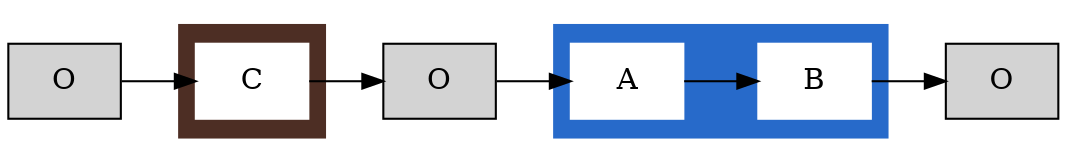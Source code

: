digraph G {
node[shape=record];
rankdir="LR"n0[label = "O",style=filled]
n1[label = "O",style=filled];
n2[label = "O",style=filled];

        subgraph cluster_0 {
                style=filled;
                color="#4d2e24";
                node [style=filled,color=white];
                C;
        }

        subgraph cluster_1 {
                style=filled;
                color="#276aca";
                node [style=filled,color=white];
                A -> B;
        }
n0 -> C;
C -> n1;
n1 -> A;
B -> n2;

}
